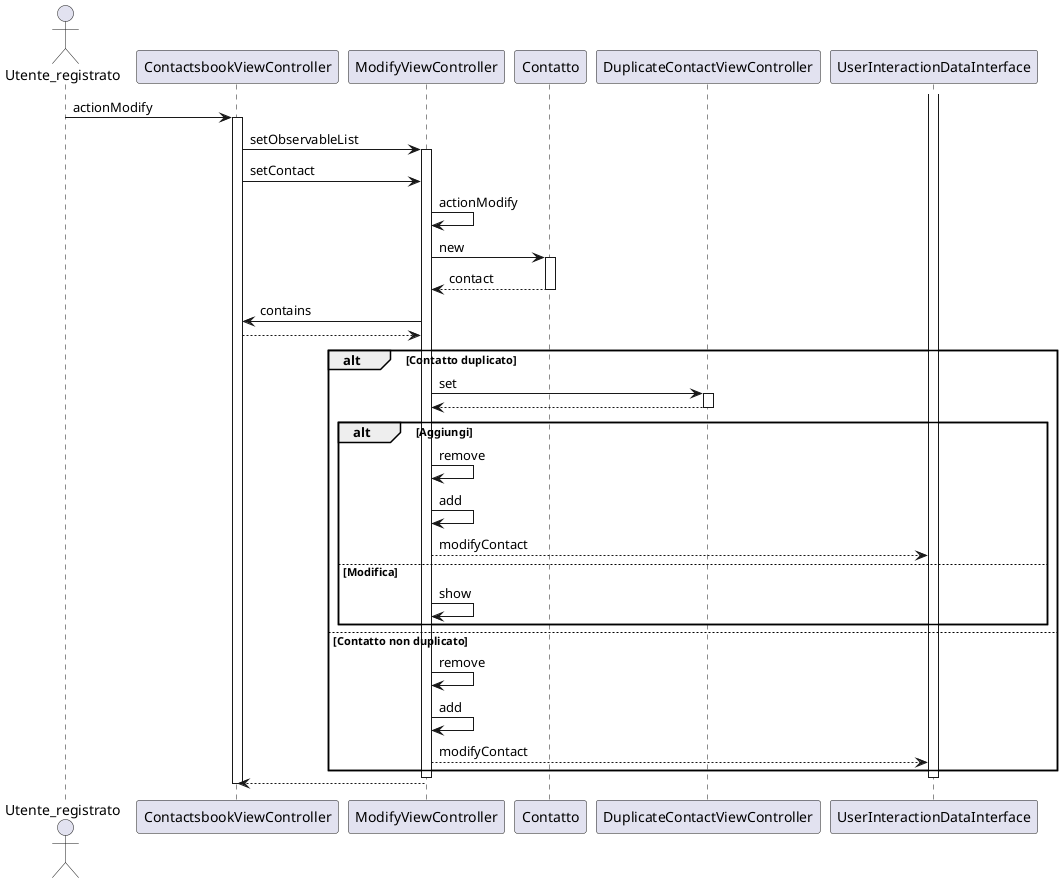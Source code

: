 @startuml
actor Utente_registrato
participant ContactsbookViewController
participant ModifyViewController
participant "Contatto" as Contact
participant DuplicateContactViewController
participant UserInteractionDataInterface


Utente_registrato -> ContactsbookViewController: actionModify
activate ContactsbookViewController
ContactsbookViewController->ModifyViewController: setObservableList
activate ModifyViewController
ContactsbookViewController->ModifyViewController: setContact
ModifyViewController -> ModifyViewController: actionModify
ModifyViewController->Contact: new
activate Contact
Contact-->ModifyViewController: contact
deactivate Contact
ModifyViewController->ContactsbookViewController: contains
ContactsbookViewController-->ModifyViewController
alt Contatto duplicato
    ModifyViewController -> DuplicateContactViewController: set
    activate DuplicateContactViewController
    DuplicateContactViewController-->ModifyViewController
    deactivate DuplicateContactViewController 
        alt Aggiungi
            ModifyViewController->ModifyViewController:remove
            ModifyViewController->ModifyViewController:add
            ModifyViewController-->UserInteractionDataInterface: modifyContact
        else Modifica
            ModifyViewController->ModifyViewController:show
        end
else Contatto non duplicato
ModifyViewController->ModifyViewController: remove
ModifyViewController->ModifyViewController: add
ModifyViewController-->UserInteractionDataInterface: modifyContact
end
activate UserInteractionDataInterface
deactivate ModifyViewController
deactivate UserInteractionDataInterface
ModifyViewController-->ContactsbookViewController
deactivate ContactsbookViewController
@enduml 